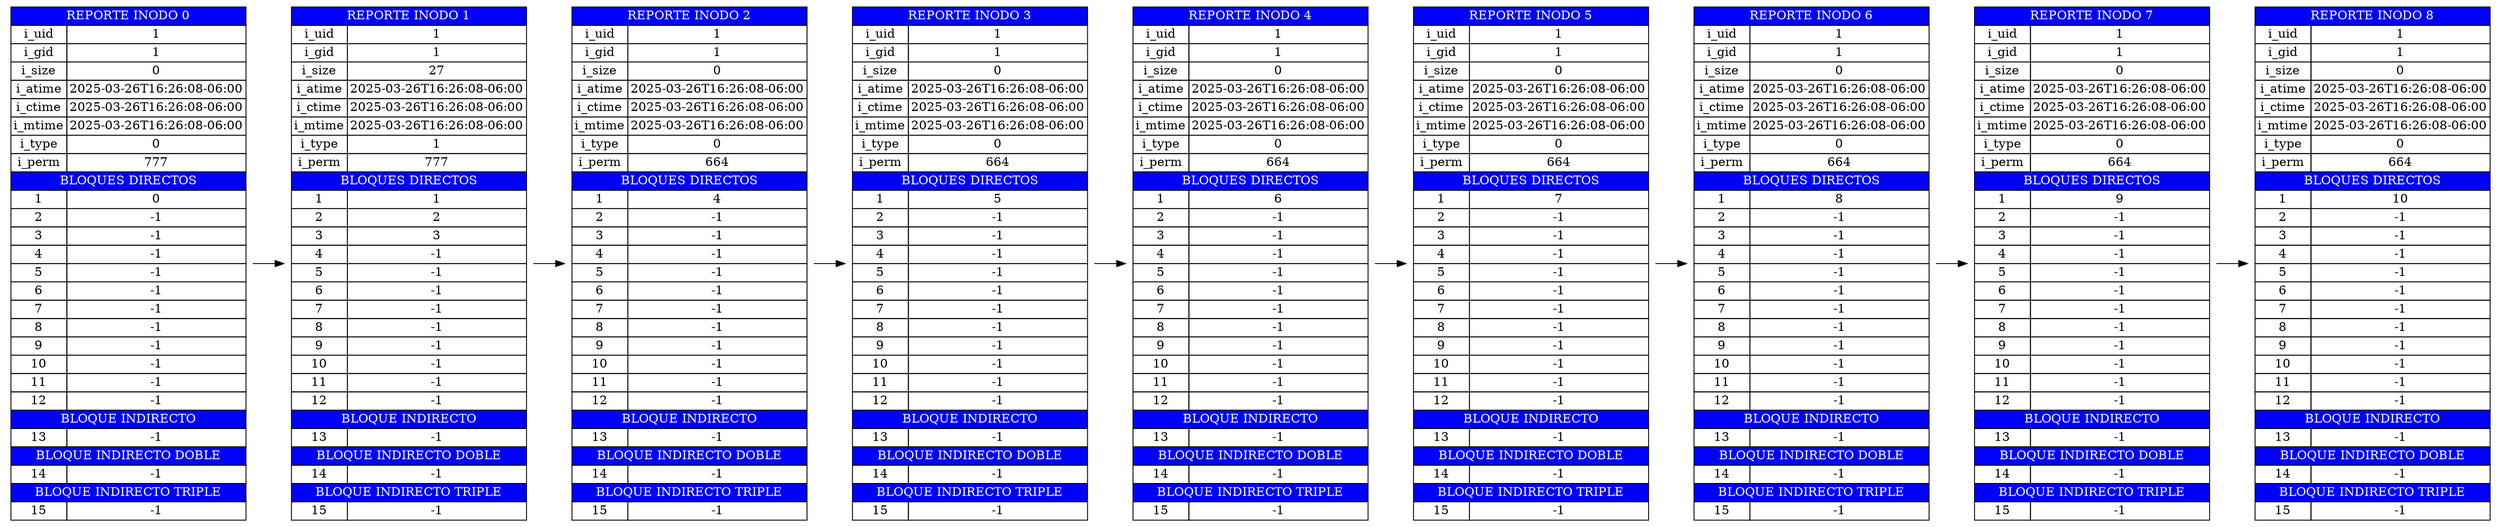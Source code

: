 digraph G {
		rankdir=LR;
        node [shape=plaintext]
    inode0 [label=<
            <table border="0" cellborder="1" cellspacing="0">
                <tr><td colspan="2" bgcolor="#0000FF"><font color="white"> REPORTE INODO 0 </font></td></tr>
                <tr><td>i_uid</td><td>1</td></tr>
                <tr><td>i_gid</td><td>1</td></tr>
                <tr><td>i_size</td><td>0</td></tr>
                <tr><td>i_atime</td><td>2025-03-26T16:26:08-06:00</td></tr>
                <tr><td>i_ctime</td><td>2025-03-26T16:26:08-06:00</td></tr>
                <tr><td>i_mtime</td><td>2025-03-26T16:26:08-06:00</td></tr>
                <tr><td>i_type</td><td>0</td></tr>
                <tr><td>i_perm</td><td>777</td></tr>
                <tr><td colspan="2" bgcolor="#0000FF"><font color="white"> BLOQUES DIRECTOS </font></td></tr>
            <tr><td>1</td><td>0</td></tr><tr><td>2</td><td>-1</td></tr><tr><td>3</td><td>-1</td></tr><tr><td>4</td><td>-1</td></tr><tr><td>5</td><td>-1</td></tr><tr><td>6</td><td>-1</td></tr><tr><td>7</td><td>-1</td></tr><tr><td>8</td><td>-1</td></tr><tr><td>9</td><td>-1</td></tr><tr><td>10</td><td>-1</td></tr><tr><td>11</td><td>-1</td></tr><tr><td>12</td><td>-1</td></tr>
                <tr><td colspan="2" bgcolor="#0000FF"><font color="white"> BLOQUE INDIRECTO </font></td></tr>
                <tr><td>13</td><td>-1</td></tr>
                <tr><td colspan="2" bgcolor="#0000FF"><font color="white"> BLOQUE INDIRECTO DOBLE </font></td></tr>
                <tr><td>14</td><td>-1</td></tr>
                <tr><td colspan="2" bgcolor="#0000FF"><font color="white"> BLOQUE INDIRECTO TRIPLE </font></td></tr>
                <tr><td>15</td><td>-1</td></tr>
            </table>>];
        inode0 -> inode1;
inode1 [label=<
            <table border="0" cellborder="1" cellspacing="0">
                <tr><td colspan="2" bgcolor="#0000FF"><font color="white"> REPORTE INODO 1 </font></td></tr>
                <tr><td>i_uid</td><td>1</td></tr>
                <tr><td>i_gid</td><td>1</td></tr>
                <tr><td>i_size</td><td>27</td></tr>
                <tr><td>i_atime</td><td>2025-03-26T16:26:08-06:00</td></tr>
                <tr><td>i_ctime</td><td>2025-03-26T16:26:08-06:00</td></tr>
                <tr><td>i_mtime</td><td>2025-03-26T16:26:08-06:00</td></tr>
                <tr><td>i_type</td><td>1</td></tr>
                <tr><td>i_perm</td><td>777</td></tr>
                <tr><td colspan="2" bgcolor="#0000FF"><font color="white"> BLOQUES DIRECTOS </font></td></tr>
            <tr><td>1</td><td>1</td></tr><tr><td>2</td><td>2</td></tr><tr><td>3</td><td>3</td></tr><tr><td>4</td><td>-1</td></tr><tr><td>5</td><td>-1</td></tr><tr><td>6</td><td>-1</td></tr><tr><td>7</td><td>-1</td></tr><tr><td>8</td><td>-1</td></tr><tr><td>9</td><td>-1</td></tr><tr><td>10</td><td>-1</td></tr><tr><td>11</td><td>-1</td></tr><tr><td>12</td><td>-1</td></tr>
                <tr><td colspan="2" bgcolor="#0000FF"><font color="white"> BLOQUE INDIRECTO </font></td></tr>
                <tr><td>13</td><td>-1</td></tr>
                <tr><td colspan="2" bgcolor="#0000FF"><font color="white"> BLOQUE INDIRECTO DOBLE </font></td></tr>
                <tr><td>14</td><td>-1</td></tr>
                <tr><td colspan="2" bgcolor="#0000FF"><font color="white"> BLOQUE INDIRECTO TRIPLE </font></td></tr>
                <tr><td>15</td><td>-1</td></tr>
            </table>>];
        inode1 -> inode2;
inode2 [label=<
            <table border="0" cellborder="1" cellspacing="0">
                <tr><td colspan="2" bgcolor="#0000FF"><font color="white"> REPORTE INODO 2 </font></td></tr>
                <tr><td>i_uid</td><td>1</td></tr>
                <tr><td>i_gid</td><td>1</td></tr>
                <tr><td>i_size</td><td>0</td></tr>
                <tr><td>i_atime</td><td>2025-03-26T16:26:08-06:00</td></tr>
                <tr><td>i_ctime</td><td>2025-03-26T16:26:08-06:00</td></tr>
                <tr><td>i_mtime</td><td>2025-03-26T16:26:08-06:00</td></tr>
                <tr><td>i_type</td><td>0</td></tr>
                <tr><td>i_perm</td><td>664</td></tr>
                <tr><td colspan="2" bgcolor="#0000FF"><font color="white"> BLOQUES DIRECTOS </font></td></tr>
            <tr><td>1</td><td>4</td></tr><tr><td>2</td><td>-1</td></tr><tr><td>3</td><td>-1</td></tr><tr><td>4</td><td>-1</td></tr><tr><td>5</td><td>-1</td></tr><tr><td>6</td><td>-1</td></tr><tr><td>7</td><td>-1</td></tr><tr><td>8</td><td>-1</td></tr><tr><td>9</td><td>-1</td></tr><tr><td>10</td><td>-1</td></tr><tr><td>11</td><td>-1</td></tr><tr><td>12</td><td>-1</td></tr>
                <tr><td colspan="2" bgcolor="#0000FF"><font color="white"> BLOQUE INDIRECTO </font></td></tr>
                <tr><td>13</td><td>-1</td></tr>
                <tr><td colspan="2" bgcolor="#0000FF"><font color="white"> BLOQUE INDIRECTO DOBLE </font></td></tr>
                <tr><td>14</td><td>-1</td></tr>
                <tr><td colspan="2" bgcolor="#0000FF"><font color="white"> BLOQUE INDIRECTO TRIPLE </font></td></tr>
                <tr><td>15</td><td>-1</td></tr>
            </table>>];
        inode2 -> inode3;
inode3 [label=<
            <table border="0" cellborder="1" cellspacing="0">
                <tr><td colspan="2" bgcolor="#0000FF"><font color="white"> REPORTE INODO 3 </font></td></tr>
                <tr><td>i_uid</td><td>1</td></tr>
                <tr><td>i_gid</td><td>1</td></tr>
                <tr><td>i_size</td><td>0</td></tr>
                <tr><td>i_atime</td><td>2025-03-26T16:26:08-06:00</td></tr>
                <tr><td>i_ctime</td><td>2025-03-26T16:26:08-06:00</td></tr>
                <tr><td>i_mtime</td><td>2025-03-26T16:26:08-06:00</td></tr>
                <tr><td>i_type</td><td>0</td></tr>
                <tr><td>i_perm</td><td>664</td></tr>
                <tr><td colspan="2" bgcolor="#0000FF"><font color="white"> BLOQUES DIRECTOS </font></td></tr>
            <tr><td>1</td><td>5</td></tr><tr><td>2</td><td>-1</td></tr><tr><td>3</td><td>-1</td></tr><tr><td>4</td><td>-1</td></tr><tr><td>5</td><td>-1</td></tr><tr><td>6</td><td>-1</td></tr><tr><td>7</td><td>-1</td></tr><tr><td>8</td><td>-1</td></tr><tr><td>9</td><td>-1</td></tr><tr><td>10</td><td>-1</td></tr><tr><td>11</td><td>-1</td></tr><tr><td>12</td><td>-1</td></tr>
                <tr><td colspan="2" bgcolor="#0000FF"><font color="white"> BLOQUE INDIRECTO </font></td></tr>
                <tr><td>13</td><td>-1</td></tr>
                <tr><td colspan="2" bgcolor="#0000FF"><font color="white"> BLOQUE INDIRECTO DOBLE </font></td></tr>
                <tr><td>14</td><td>-1</td></tr>
                <tr><td colspan="2" bgcolor="#0000FF"><font color="white"> BLOQUE INDIRECTO TRIPLE </font></td></tr>
                <tr><td>15</td><td>-1</td></tr>
            </table>>];
        inode3 -> inode4;
inode4 [label=<
            <table border="0" cellborder="1" cellspacing="0">
                <tr><td colspan="2" bgcolor="#0000FF"><font color="white"> REPORTE INODO 4 </font></td></tr>
                <tr><td>i_uid</td><td>1</td></tr>
                <tr><td>i_gid</td><td>1</td></tr>
                <tr><td>i_size</td><td>0</td></tr>
                <tr><td>i_atime</td><td>2025-03-26T16:26:08-06:00</td></tr>
                <tr><td>i_ctime</td><td>2025-03-26T16:26:08-06:00</td></tr>
                <tr><td>i_mtime</td><td>2025-03-26T16:26:08-06:00</td></tr>
                <tr><td>i_type</td><td>0</td></tr>
                <tr><td>i_perm</td><td>664</td></tr>
                <tr><td colspan="2" bgcolor="#0000FF"><font color="white"> BLOQUES DIRECTOS </font></td></tr>
            <tr><td>1</td><td>6</td></tr><tr><td>2</td><td>-1</td></tr><tr><td>3</td><td>-1</td></tr><tr><td>4</td><td>-1</td></tr><tr><td>5</td><td>-1</td></tr><tr><td>6</td><td>-1</td></tr><tr><td>7</td><td>-1</td></tr><tr><td>8</td><td>-1</td></tr><tr><td>9</td><td>-1</td></tr><tr><td>10</td><td>-1</td></tr><tr><td>11</td><td>-1</td></tr><tr><td>12</td><td>-1</td></tr>
                <tr><td colspan="2" bgcolor="#0000FF"><font color="white"> BLOQUE INDIRECTO </font></td></tr>
                <tr><td>13</td><td>-1</td></tr>
                <tr><td colspan="2" bgcolor="#0000FF"><font color="white"> BLOQUE INDIRECTO DOBLE </font></td></tr>
                <tr><td>14</td><td>-1</td></tr>
                <tr><td colspan="2" bgcolor="#0000FF"><font color="white"> BLOQUE INDIRECTO TRIPLE </font></td></tr>
                <tr><td>15</td><td>-1</td></tr>
            </table>>];
        inode4 -> inode5;
inode5 [label=<
            <table border="0" cellborder="1" cellspacing="0">
                <tr><td colspan="2" bgcolor="#0000FF"><font color="white"> REPORTE INODO 5 </font></td></tr>
                <tr><td>i_uid</td><td>1</td></tr>
                <tr><td>i_gid</td><td>1</td></tr>
                <tr><td>i_size</td><td>0</td></tr>
                <tr><td>i_atime</td><td>2025-03-26T16:26:08-06:00</td></tr>
                <tr><td>i_ctime</td><td>2025-03-26T16:26:08-06:00</td></tr>
                <tr><td>i_mtime</td><td>2025-03-26T16:26:08-06:00</td></tr>
                <tr><td>i_type</td><td>0</td></tr>
                <tr><td>i_perm</td><td>664</td></tr>
                <tr><td colspan="2" bgcolor="#0000FF"><font color="white"> BLOQUES DIRECTOS </font></td></tr>
            <tr><td>1</td><td>7</td></tr><tr><td>2</td><td>-1</td></tr><tr><td>3</td><td>-1</td></tr><tr><td>4</td><td>-1</td></tr><tr><td>5</td><td>-1</td></tr><tr><td>6</td><td>-1</td></tr><tr><td>7</td><td>-1</td></tr><tr><td>8</td><td>-1</td></tr><tr><td>9</td><td>-1</td></tr><tr><td>10</td><td>-1</td></tr><tr><td>11</td><td>-1</td></tr><tr><td>12</td><td>-1</td></tr>
                <tr><td colspan="2" bgcolor="#0000FF"><font color="white"> BLOQUE INDIRECTO </font></td></tr>
                <tr><td>13</td><td>-1</td></tr>
                <tr><td colspan="2" bgcolor="#0000FF"><font color="white"> BLOQUE INDIRECTO DOBLE </font></td></tr>
                <tr><td>14</td><td>-1</td></tr>
                <tr><td colspan="2" bgcolor="#0000FF"><font color="white"> BLOQUE INDIRECTO TRIPLE </font></td></tr>
                <tr><td>15</td><td>-1</td></tr>
            </table>>];
        inode5 -> inode6;
inode6 [label=<
            <table border="0" cellborder="1" cellspacing="0">
                <tr><td colspan="2" bgcolor="#0000FF"><font color="white"> REPORTE INODO 6 </font></td></tr>
                <tr><td>i_uid</td><td>1</td></tr>
                <tr><td>i_gid</td><td>1</td></tr>
                <tr><td>i_size</td><td>0</td></tr>
                <tr><td>i_atime</td><td>2025-03-26T16:26:08-06:00</td></tr>
                <tr><td>i_ctime</td><td>2025-03-26T16:26:08-06:00</td></tr>
                <tr><td>i_mtime</td><td>2025-03-26T16:26:08-06:00</td></tr>
                <tr><td>i_type</td><td>0</td></tr>
                <tr><td>i_perm</td><td>664</td></tr>
                <tr><td colspan="2" bgcolor="#0000FF"><font color="white"> BLOQUES DIRECTOS </font></td></tr>
            <tr><td>1</td><td>8</td></tr><tr><td>2</td><td>-1</td></tr><tr><td>3</td><td>-1</td></tr><tr><td>4</td><td>-1</td></tr><tr><td>5</td><td>-1</td></tr><tr><td>6</td><td>-1</td></tr><tr><td>7</td><td>-1</td></tr><tr><td>8</td><td>-1</td></tr><tr><td>9</td><td>-1</td></tr><tr><td>10</td><td>-1</td></tr><tr><td>11</td><td>-1</td></tr><tr><td>12</td><td>-1</td></tr>
                <tr><td colspan="2" bgcolor="#0000FF"><font color="white"> BLOQUE INDIRECTO </font></td></tr>
                <tr><td>13</td><td>-1</td></tr>
                <tr><td colspan="2" bgcolor="#0000FF"><font color="white"> BLOQUE INDIRECTO DOBLE </font></td></tr>
                <tr><td>14</td><td>-1</td></tr>
                <tr><td colspan="2" bgcolor="#0000FF"><font color="white"> BLOQUE INDIRECTO TRIPLE </font></td></tr>
                <tr><td>15</td><td>-1</td></tr>
            </table>>];
        inode6 -> inode7;
inode7 [label=<
            <table border="0" cellborder="1" cellspacing="0">
                <tr><td colspan="2" bgcolor="#0000FF"><font color="white"> REPORTE INODO 7 </font></td></tr>
                <tr><td>i_uid</td><td>1</td></tr>
                <tr><td>i_gid</td><td>1</td></tr>
                <tr><td>i_size</td><td>0</td></tr>
                <tr><td>i_atime</td><td>2025-03-26T16:26:08-06:00</td></tr>
                <tr><td>i_ctime</td><td>2025-03-26T16:26:08-06:00</td></tr>
                <tr><td>i_mtime</td><td>2025-03-26T16:26:08-06:00</td></tr>
                <tr><td>i_type</td><td>0</td></tr>
                <tr><td>i_perm</td><td>664</td></tr>
                <tr><td colspan="2" bgcolor="#0000FF"><font color="white"> BLOQUES DIRECTOS </font></td></tr>
            <tr><td>1</td><td>9</td></tr><tr><td>2</td><td>-1</td></tr><tr><td>3</td><td>-1</td></tr><tr><td>4</td><td>-1</td></tr><tr><td>5</td><td>-1</td></tr><tr><td>6</td><td>-1</td></tr><tr><td>7</td><td>-1</td></tr><tr><td>8</td><td>-1</td></tr><tr><td>9</td><td>-1</td></tr><tr><td>10</td><td>-1</td></tr><tr><td>11</td><td>-1</td></tr><tr><td>12</td><td>-1</td></tr>
                <tr><td colspan="2" bgcolor="#0000FF"><font color="white"> BLOQUE INDIRECTO </font></td></tr>
                <tr><td>13</td><td>-1</td></tr>
                <tr><td colspan="2" bgcolor="#0000FF"><font color="white"> BLOQUE INDIRECTO DOBLE </font></td></tr>
                <tr><td>14</td><td>-1</td></tr>
                <tr><td colspan="2" bgcolor="#0000FF"><font color="white"> BLOQUE INDIRECTO TRIPLE </font></td></tr>
                <tr><td>15</td><td>-1</td></tr>
            </table>>];
        inode7 -> inode8;
inode8 [label=<
            <table border="0" cellborder="1" cellspacing="0">
                <tr><td colspan="2" bgcolor="#0000FF"><font color="white"> REPORTE INODO 8 </font></td></tr>
                <tr><td>i_uid</td><td>1</td></tr>
                <tr><td>i_gid</td><td>1</td></tr>
                <tr><td>i_size</td><td>0</td></tr>
                <tr><td>i_atime</td><td>2025-03-26T16:26:08-06:00</td></tr>
                <tr><td>i_ctime</td><td>2025-03-26T16:26:08-06:00</td></tr>
                <tr><td>i_mtime</td><td>2025-03-26T16:26:08-06:00</td></tr>
                <tr><td>i_type</td><td>0</td></tr>
                <tr><td>i_perm</td><td>664</td></tr>
                <tr><td colspan="2" bgcolor="#0000FF"><font color="white"> BLOQUES DIRECTOS </font></td></tr>
            <tr><td>1</td><td>10</td></tr><tr><td>2</td><td>-1</td></tr><tr><td>3</td><td>-1</td></tr><tr><td>4</td><td>-1</td></tr><tr><td>5</td><td>-1</td></tr><tr><td>6</td><td>-1</td></tr><tr><td>7</td><td>-1</td></tr><tr><td>8</td><td>-1</td></tr><tr><td>9</td><td>-1</td></tr><tr><td>10</td><td>-1</td></tr><tr><td>11</td><td>-1</td></tr><tr><td>12</td><td>-1</td></tr>
                <tr><td colspan="2" bgcolor="#0000FF"><font color="white"> BLOQUE INDIRECTO </font></td></tr>
                <tr><td>13</td><td>-1</td></tr>
                <tr><td colspan="2" bgcolor="#0000FF"><font color="white"> BLOQUE INDIRECTO DOBLE </font></td></tr>
                <tr><td>14</td><td>-1</td></tr>
                <tr><td colspan="2" bgcolor="#0000FF"><font color="white"> BLOQUE INDIRECTO TRIPLE </font></td></tr>
                <tr><td>15</td><td>-1</td></tr>
            </table>>];
        }